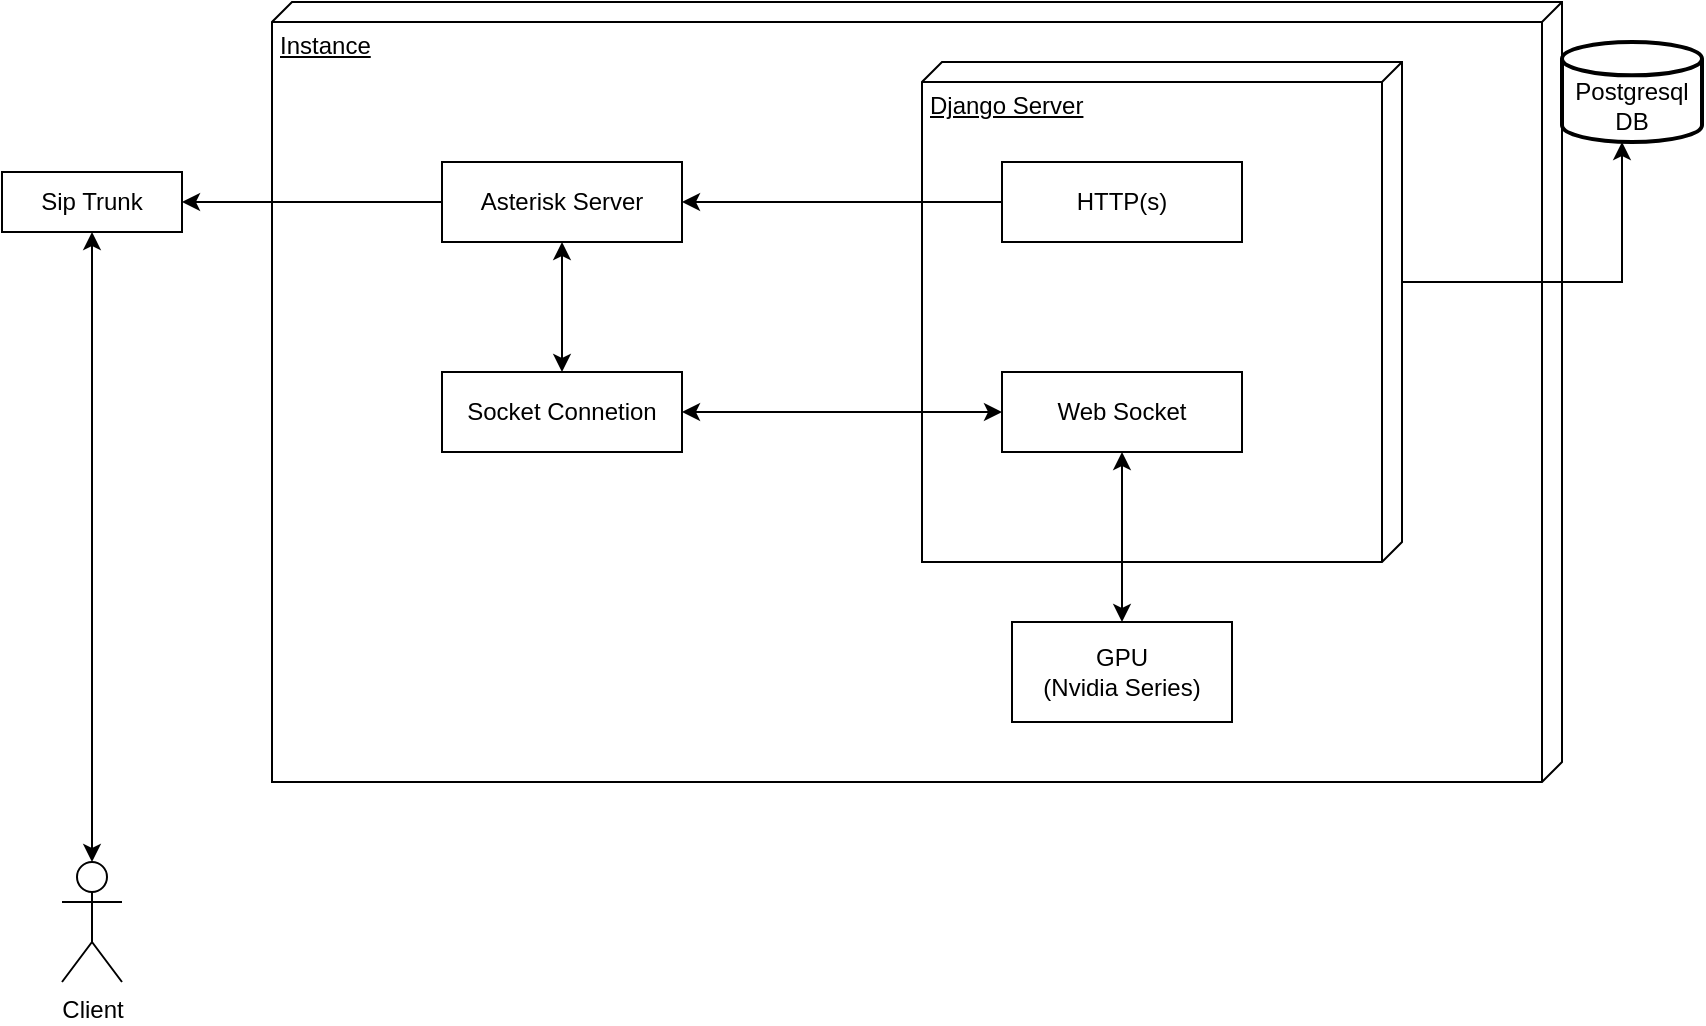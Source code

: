<mxfile version="21.3.4" type="github">
  <diagram id="kgpKYQtTHZ0yAKxKKP6v" name="Page-1">
    <mxGraphModel dx="1120" dy="622" grid="1" gridSize="10" guides="1" tooltips="1" connect="1" arrows="1" fold="1" page="1" pageScale="1" pageWidth="850" pageHeight="1100" math="0" shadow="0">
      <root>
        <mxCell id="0" />
        <mxCell id="1" parent="0" />
        <mxCell id="aAMT6ewFGgkj2NSnzW5G-6" value="Instance" style="verticalAlign=top;align=left;spacingTop=8;spacingLeft=2;spacingRight=12;shape=cube;size=10;direction=south;fontStyle=4;html=1;whiteSpace=wrap;" vertex="1" parent="1">
          <mxGeometry x="175" y="100" width="645" height="390" as="geometry" />
        </mxCell>
        <mxCell id="aAMT6ewFGgkj2NSnzW5G-1" value="&lt;br&gt;Postgresql&lt;br&gt;DB" style="strokeWidth=2;html=1;shape=mxgraph.flowchart.database;whiteSpace=wrap;" vertex="1" parent="1">
          <mxGeometry x="820" y="120" width="70" height="50" as="geometry" />
        </mxCell>
        <mxCell id="aAMT6ewFGgkj2NSnzW5G-3" value="Socket Connetion" style="html=1;whiteSpace=wrap;" vertex="1" parent="1">
          <mxGeometry x="260" y="285" width="120" height="40" as="geometry" />
        </mxCell>
        <mxCell id="aAMT6ewFGgkj2NSnzW5G-17" style="edgeStyle=orthogonalEdgeStyle;rounded=0;orthogonalLoop=1;jettySize=auto;html=1;exitX=0;exitY=0.5;exitDx=0;exitDy=0;entryX=1;entryY=0.5;entryDx=0;entryDy=0;" edge="1" parent="1" source="aAMT6ewFGgkj2NSnzW5G-5" target="aAMT6ewFGgkj2NSnzW5G-16">
          <mxGeometry relative="1" as="geometry" />
        </mxCell>
        <mxCell id="aAMT6ewFGgkj2NSnzW5G-26" value="Django Server" style="verticalAlign=top;align=left;spacingTop=8;spacingLeft=2;spacingRight=12;shape=cube;size=10;direction=south;fontStyle=4;html=1;whiteSpace=wrap;" vertex="1" parent="1">
          <mxGeometry x="500" y="130" width="240" height="250" as="geometry" />
        </mxCell>
        <mxCell id="aAMT6ewFGgkj2NSnzW5G-4" value="HTTP(s)" style="html=1;whiteSpace=wrap;" vertex="1" parent="1">
          <mxGeometry x="540" y="180" width="120" height="40" as="geometry" />
        </mxCell>
        <mxCell id="aAMT6ewFGgkj2NSnzW5G-5" value="Asterisk Server" style="html=1;whiteSpace=wrap;" vertex="1" parent="1">
          <mxGeometry x="260" y="180" width="120" height="40" as="geometry" />
        </mxCell>
        <mxCell id="aAMT6ewFGgkj2NSnzW5G-14" value="Client" style="shape=umlActor;verticalLabelPosition=bottom;verticalAlign=top;html=1;outlineConnect=0;" vertex="1" parent="1">
          <mxGeometry x="70" y="530" width="30" height="60" as="geometry" />
        </mxCell>
        <mxCell id="aAMT6ewFGgkj2NSnzW5G-15" value="" style="endArrow=classic;html=1;rounded=0;exitX=0;exitY=0.5;exitDx=0;exitDy=0;entryX=1;entryY=0.5;entryDx=0;entryDy=0;" edge="1" parent="1" source="aAMT6ewFGgkj2NSnzW5G-4" target="aAMT6ewFGgkj2NSnzW5G-5">
          <mxGeometry width="50" height="50" relative="1" as="geometry">
            <mxPoint x="450" y="250" as="sourcePoint" />
            <mxPoint x="500" y="200" as="targetPoint" />
          </mxGeometry>
        </mxCell>
        <mxCell id="aAMT6ewFGgkj2NSnzW5G-16" value="Sip Trunk" style="rounded=0;whiteSpace=wrap;html=1;" vertex="1" parent="1">
          <mxGeometry x="40" y="185" width="90" height="30" as="geometry" />
        </mxCell>
        <mxCell id="aAMT6ewFGgkj2NSnzW5G-20" value="" style="endArrow=classic;startArrow=classic;html=1;rounded=0;exitX=0.5;exitY=0;exitDx=0;exitDy=0;exitPerimeter=0;entryX=0.5;entryY=1;entryDx=0;entryDy=0;" edge="1" parent="1" source="aAMT6ewFGgkj2NSnzW5G-14" target="aAMT6ewFGgkj2NSnzW5G-16">
          <mxGeometry width="50" height="50" relative="1" as="geometry">
            <mxPoint x="310" y="250" as="sourcePoint" />
            <mxPoint x="360" y="200" as="targetPoint" />
          </mxGeometry>
        </mxCell>
        <mxCell id="aAMT6ewFGgkj2NSnzW5G-13" style="edgeStyle=orthogonalEdgeStyle;rounded=0;orthogonalLoop=1;jettySize=auto;html=1;exitX=0;exitY=0;exitDx=120;exitDy=0;exitPerimeter=0;" edge="1" parent="1" source="aAMT6ewFGgkj2NSnzW5G-26" target="aAMT6ewFGgkj2NSnzW5G-1">
          <mxGeometry relative="1" as="geometry">
            <Array as="points">
              <mxPoint x="850" y="240" />
            </Array>
          </mxGeometry>
        </mxCell>
        <mxCell id="aAMT6ewFGgkj2NSnzW5G-27" value="Web Socket" style="html=1;whiteSpace=wrap;" vertex="1" parent="1">
          <mxGeometry x="540" y="285" width="120" height="40" as="geometry" />
        </mxCell>
        <mxCell id="aAMT6ewFGgkj2NSnzW5G-29" value="GPU&lt;br&gt;(Nvidia Series)" style="html=1;whiteSpace=wrap;" vertex="1" parent="1">
          <mxGeometry x="545" y="410" width="110" height="50" as="geometry" />
        </mxCell>
        <mxCell id="aAMT6ewFGgkj2NSnzW5G-30" value="" style="endArrow=classic;startArrow=classic;html=1;rounded=0;exitX=0.5;exitY=0;exitDx=0;exitDy=0;entryX=0.5;entryY=1;entryDx=0;entryDy=0;" edge="1" parent="1" source="aAMT6ewFGgkj2NSnzW5G-29" target="aAMT6ewFGgkj2NSnzW5G-27">
          <mxGeometry width="50" height="50" relative="1" as="geometry">
            <mxPoint x="450" y="340" as="sourcePoint" />
            <mxPoint x="500" y="290" as="targetPoint" />
          </mxGeometry>
        </mxCell>
        <mxCell id="aAMT6ewFGgkj2NSnzW5G-31" value="" style="endArrow=classic;startArrow=classic;html=1;rounded=0;entryX=0;entryY=0.5;entryDx=0;entryDy=0;exitX=1;exitY=0.5;exitDx=0;exitDy=0;" edge="1" parent="1" source="aAMT6ewFGgkj2NSnzW5G-3" target="aAMT6ewFGgkj2NSnzW5G-27">
          <mxGeometry width="50" height="50" relative="1" as="geometry">
            <mxPoint x="630" y="440" as="sourcePoint" />
            <mxPoint x="630" y="340" as="targetPoint" />
          </mxGeometry>
        </mxCell>
        <mxCell id="aAMT6ewFGgkj2NSnzW5G-32" value="" style="endArrow=classic;startArrow=classic;html=1;rounded=0;exitX=0.5;exitY=0;exitDx=0;exitDy=0;entryX=0.5;entryY=1;entryDx=0;entryDy=0;" edge="1" parent="1" source="aAMT6ewFGgkj2NSnzW5G-3" target="aAMT6ewFGgkj2NSnzW5G-5">
          <mxGeometry width="50" height="50" relative="1" as="geometry">
            <mxPoint x="640" y="450" as="sourcePoint" />
            <mxPoint x="640" y="350" as="targetPoint" />
          </mxGeometry>
        </mxCell>
      </root>
    </mxGraphModel>
  </diagram>
</mxfile>
